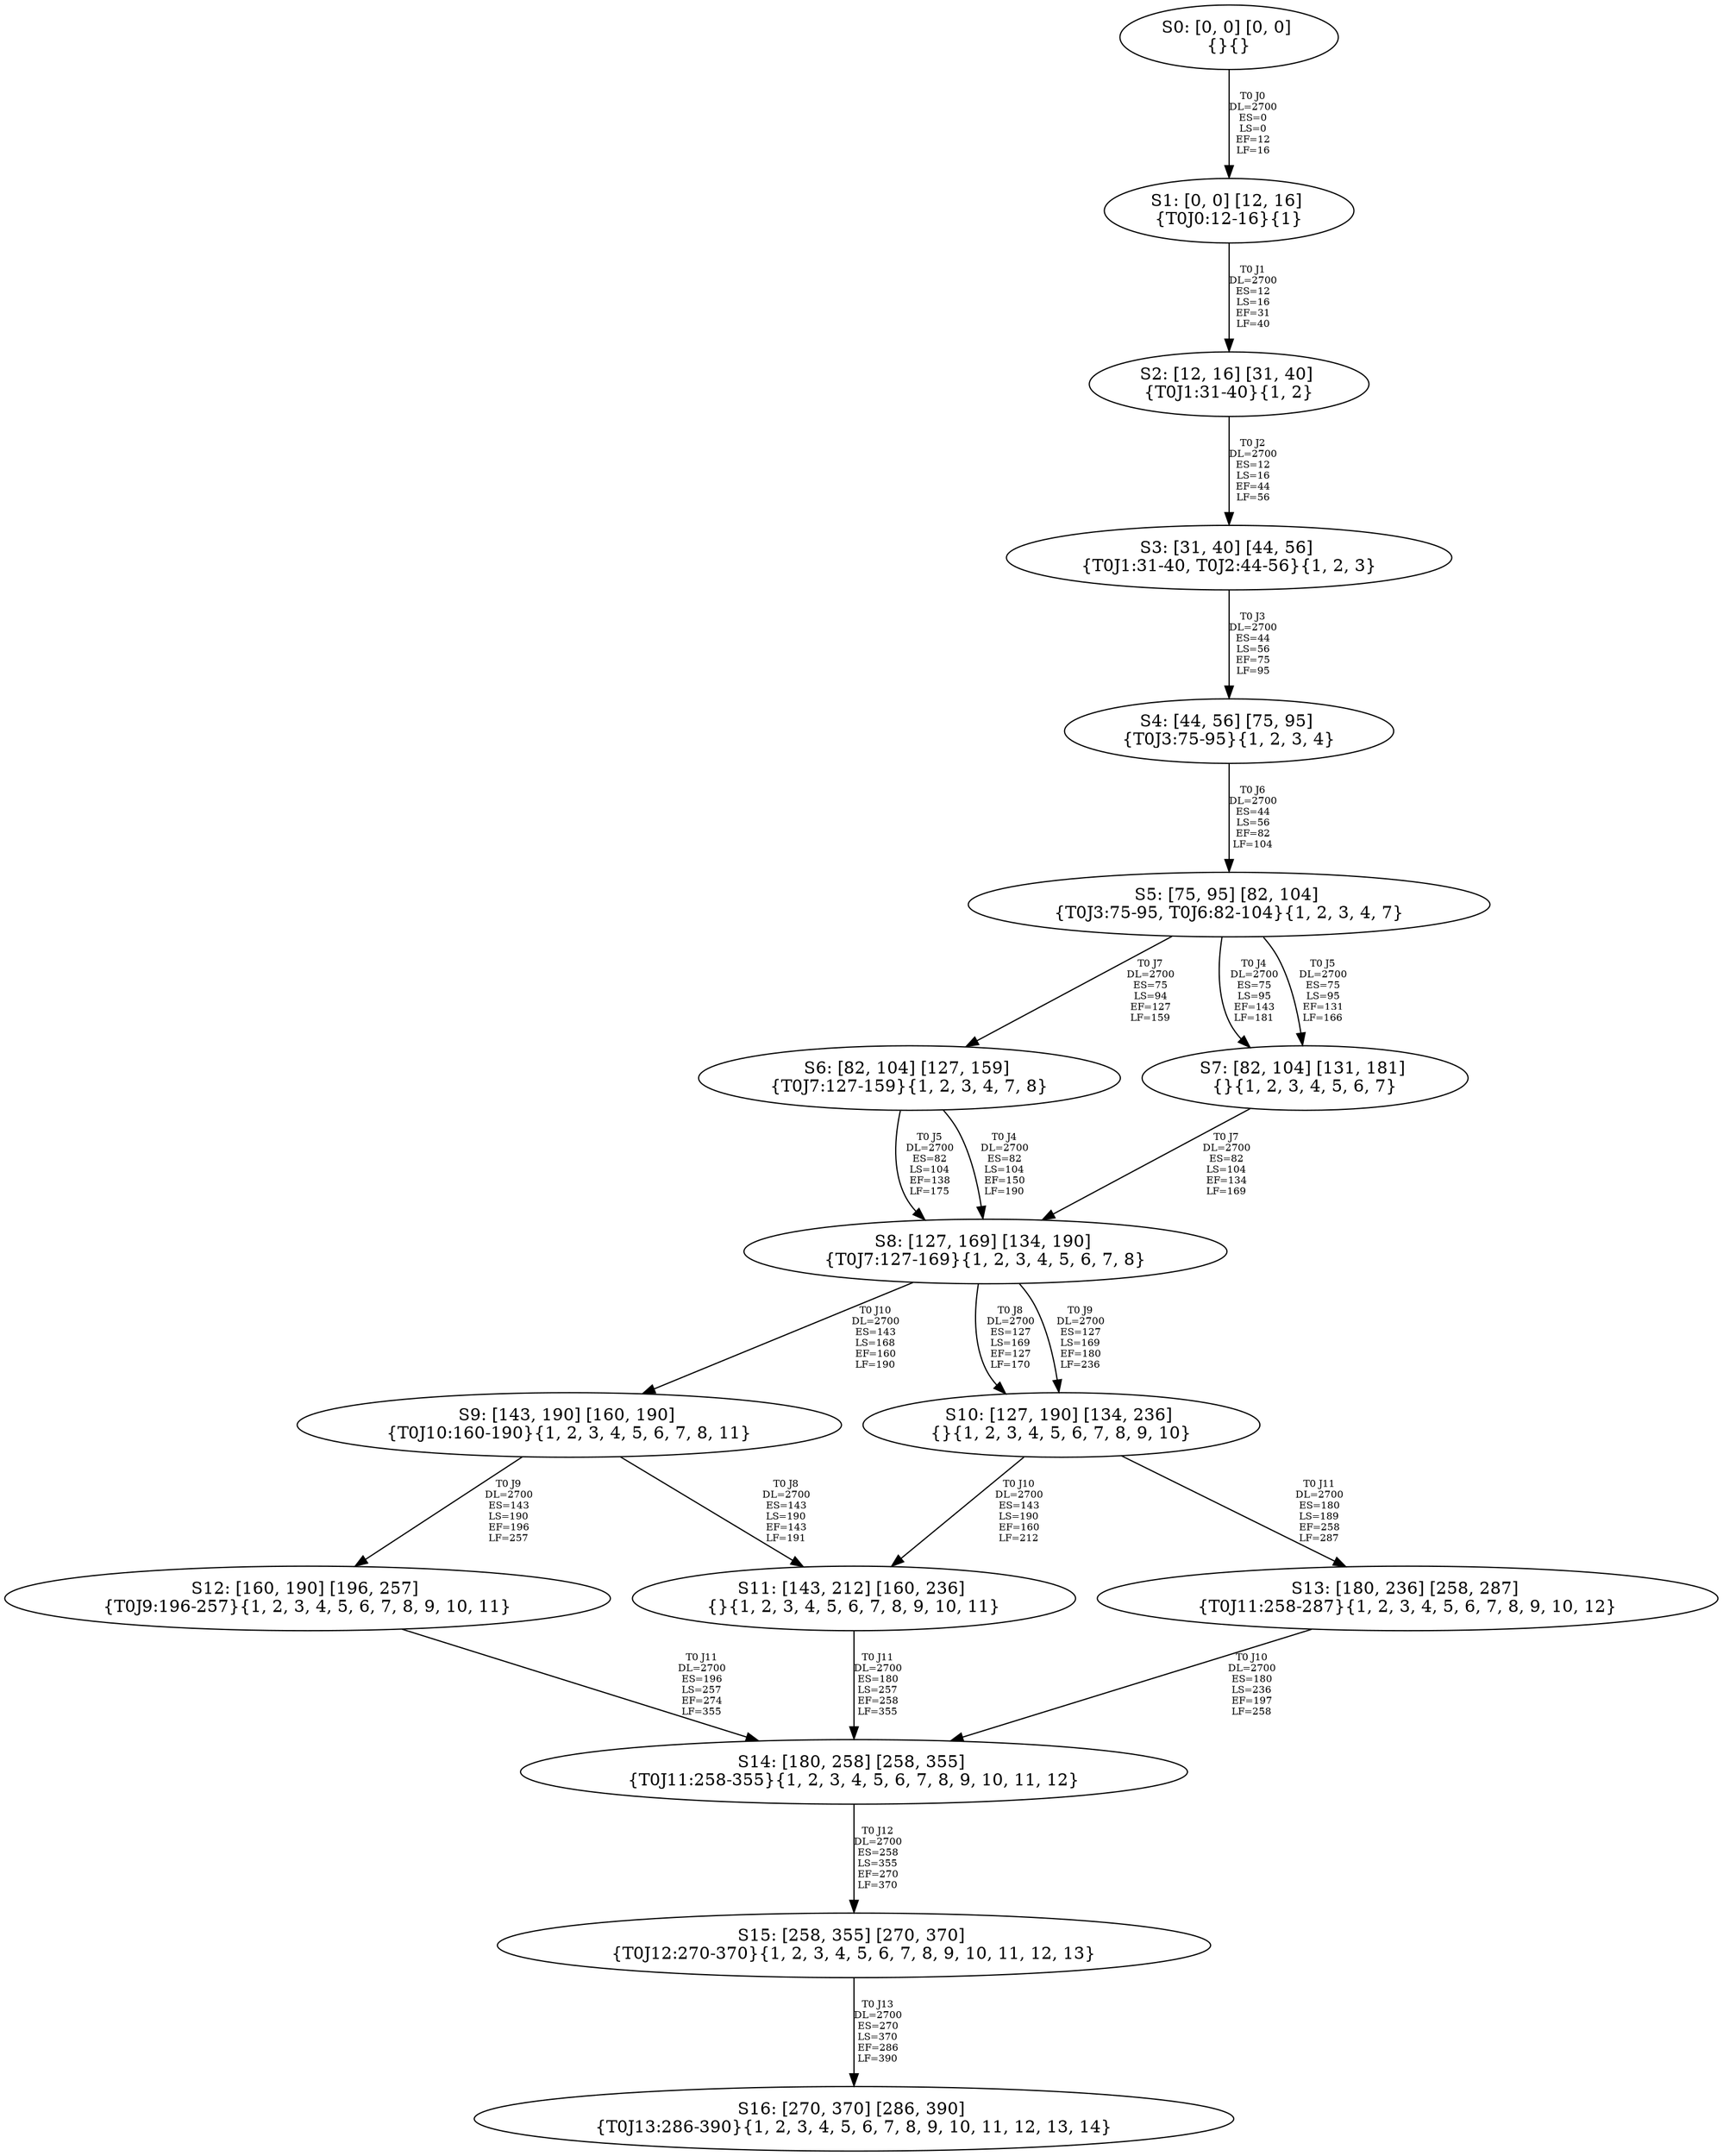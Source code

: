 digraph {
	S0[label="S0: [0, 0] [0, 0] \n{}{}"];
	S1[label="S1: [0, 0] [12, 16] \n{T0J0:12-16}{1}"];
	S2[label="S2: [12, 16] [31, 40] \n{T0J1:31-40}{1, 2}"];
	S3[label="S3: [31, 40] [44, 56] \n{T0J1:31-40, T0J2:44-56}{1, 2, 3}"];
	S4[label="S4: [44, 56] [75, 95] \n{T0J3:75-95}{1, 2, 3, 4}"];
	S5[label="S5: [75, 95] [82, 104] \n{T0J3:75-95, T0J6:82-104}{1, 2, 3, 4, 7}"];
	S6[label="S6: [82, 104] [127, 159] \n{T0J7:127-159}{1, 2, 3, 4, 7, 8}"];
	S7[label="S7: [82, 104] [131, 181] \n{}{1, 2, 3, 4, 5, 6, 7}"];
	S8[label="S8: [127, 169] [134, 190] \n{T0J7:127-169}{1, 2, 3, 4, 5, 6, 7, 8}"];
	S9[label="S9: [143, 190] [160, 190] \n{T0J10:160-190}{1, 2, 3, 4, 5, 6, 7, 8, 11}"];
	S10[label="S10: [127, 190] [134, 236] \n{}{1, 2, 3, 4, 5, 6, 7, 8, 9, 10}"];
	S11[label="S11: [143, 212] [160, 236] \n{}{1, 2, 3, 4, 5, 6, 7, 8, 9, 10, 11}"];
	S12[label="S12: [160, 190] [196, 257] \n{T0J9:196-257}{1, 2, 3, 4, 5, 6, 7, 8, 9, 10, 11}"];
	S13[label="S13: [180, 236] [258, 287] \n{T0J11:258-287}{1, 2, 3, 4, 5, 6, 7, 8, 9, 10, 12}"];
	S14[label="S14: [180, 258] [258, 355] \n{T0J11:258-355}{1, 2, 3, 4, 5, 6, 7, 8, 9, 10, 11, 12}"];
	S15[label="S15: [258, 355] [270, 370] \n{T0J12:270-370}{1, 2, 3, 4, 5, 6, 7, 8, 9, 10, 11, 12, 13}"];
	S16[label="S16: [270, 370] [286, 390] \n{T0J13:286-390}{1, 2, 3, 4, 5, 6, 7, 8, 9, 10, 11, 12, 13, 14}"];
	S0 -> S1[label="T0 J0\nDL=2700\nES=0\nLS=0\nEF=12\nLF=16",fontsize=8];
	S1 -> S2[label="T0 J1\nDL=2700\nES=12\nLS=16\nEF=31\nLF=40",fontsize=8];
	S2 -> S3[label="T0 J2\nDL=2700\nES=12\nLS=16\nEF=44\nLF=56",fontsize=8];
	S3 -> S4[label="T0 J3\nDL=2700\nES=44\nLS=56\nEF=75\nLF=95",fontsize=8];
	S4 -> S5[label="T0 J6\nDL=2700\nES=44\nLS=56\nEF=82\nLF=104",fontsize=8];
	S5 -> S7[label="T0 J4\nDL=2700\nES=75\nLS=95\nEF=143\nLF=181",fontsize=8];
	S5 -> S7[label="T0 J5\nDL=2700\nES=75\nLS=95\nEF=131\nLF=166",fontsize=8];
	S5 -> S6[label="T0 J7\nDL=2700\nES=75\nLS=94\nEF=127\nLF=159",fontsize=8];
	S6 -> S8[label="T0 J4\nDL=2700\nES=82\nLS=104\nEF=150\nLF=190",fontsize=8];
	S6 -> S8[label="T0 J5\nDL=2700\nES=82\nLS=104\nEF=138\nLF=175",fontsize=8];
	S7 -> S8[label="T0 J7\nDL=2700\nES=82\nLS=104\nEF=134\nLF=169",fontsize=8];
	S8 -> S10[label="T0 J8\nDL=2700\nES=127\nLS=169\nEF=127\nLF=170",fontsize=8];
	S8 -> S10[label="T0 J9\nDL=2700\nES=127\nLS=169\nEF=180\nLF=236",fontsize=8];
	S8 -> S9[label="T0 J10\nDL=2700\nES=143\nLS=168\nEF=160\nLF=190",fontsize=8];
	S9 -> S11[label="T0 J8\nDL=2700\nES=143\nLS=190\nEF=143\nLF=191",fontsize=8];
	S9 -> S12[label="T0 J9\nDL=2700\nES=143\nLS=190\nEF=196\nLF=257",fontsize=8];
	S10 -> S11[label="T0 J10\nDL=2700\nES=143\nLS=190\nEF=160\nLF=212",fontsize=8];
	S10 -> S13[label="T0 J11\nDL=2700\nES=180\nLS=189\nEF=258\nLF=287",fontsize=8];
	S11 -> S14[label="T0 J11\nDL=2700\nES=180\nLS=257\nEF=258\nLF=355",fontsize=8];
	S12 -> S14[label="T0 J11\nDL=2700\nES=196\nLS=257\nEF=274\nLF=355",fontsize=8];
	S13 -> S14[label="T0 J10\nDL=2700\nES=180\nLS=236\nEF=197\nLF=258",fontsize=8];
	S14 -> S15[label="T0 J12\nDL=2700\nES=258\nLS=355\nEF=270\nLF=370",fontsize=8];
	S15 -> S16[label="T0 J13\nDL=2700\nES=270\nLS=370\nEF=286\nLF=390",fontsize=8];
}

